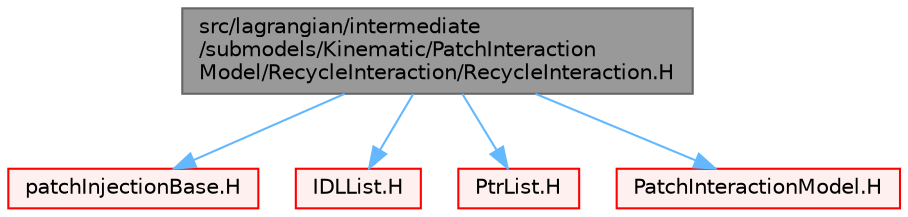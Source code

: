 digraph "src/lagrangian/intermediate/submodels/Kinematic/PatchInteractionModel/RecycleInteraction/RecycleInteraction.H"
{
 // LATEX_PDF_SIZE
  bgcolor="transparent";
  edge [fontname=Helvetica,fontsize=10,labelfontname=Helvetica,labelfontsize=10];
  node [fontname=Helvetica,fontsize=10,shape=box,height=0.2,width=0.4];
  Node1 [id="Node000001",label="src/lagrangian/intermediate\l/submodels/Kinematic/PatchInteraction\lModel/RecycleInteraction/RecycleInteraction.H",height=0.2,width=0.4,color="gray40", fillcolor="grey60", style="filled", fontcolor="black",tooltip=" "];
  Node1 -> Node2 [id="edge1_Node000001_Node000002",color="steelblue1",style="solid",tooltip=" "];
  Node2 [id="Node000002",label="patchInjectionBase.H",height=0.2,width=0.4,color="red", fillcolor="#FFF0F0", style="filled",URL="$patchInjectionBase_8H.html",tooltip=" "];
  Node1 -> Node215 [id="edge2_Node000001_Node000215",color="steelblue1",style="solid",tooltip=" "];
  Node215 [id="Node000215",label="IDLList.H",height=0.2,width=0.4,color="red", fillcolor="#FFF0F0", style="filled",URL="$IDLList_8H.html",tooltip="Intrusive doubly-linked list."];
  Node1 -> Node220 [id="edge3_Node000001_Node000220",color="steelblue1",style="solid",tooltip=" "];
  Node220 [id="Node000220",label="PtrList.H",height=0.2,width=0.4,color="red", fillcolor="#FFF0F0", style="filled",URL="$PtrList_8H.html",tooltip=" "];
  Node1 -> Node229 [id="edge4_Node000001_Node000229",color="steelblue1",style="solid",tooltip=" "];
  Node229 [id="Node000229",label="PatchInteractionModel.H",height=0.2,width=0.4,color="red", fillcolor="#FFF0F0", style="filled",URL="$PatchInteractionModel_8H.html",tooltip=" "];
}
